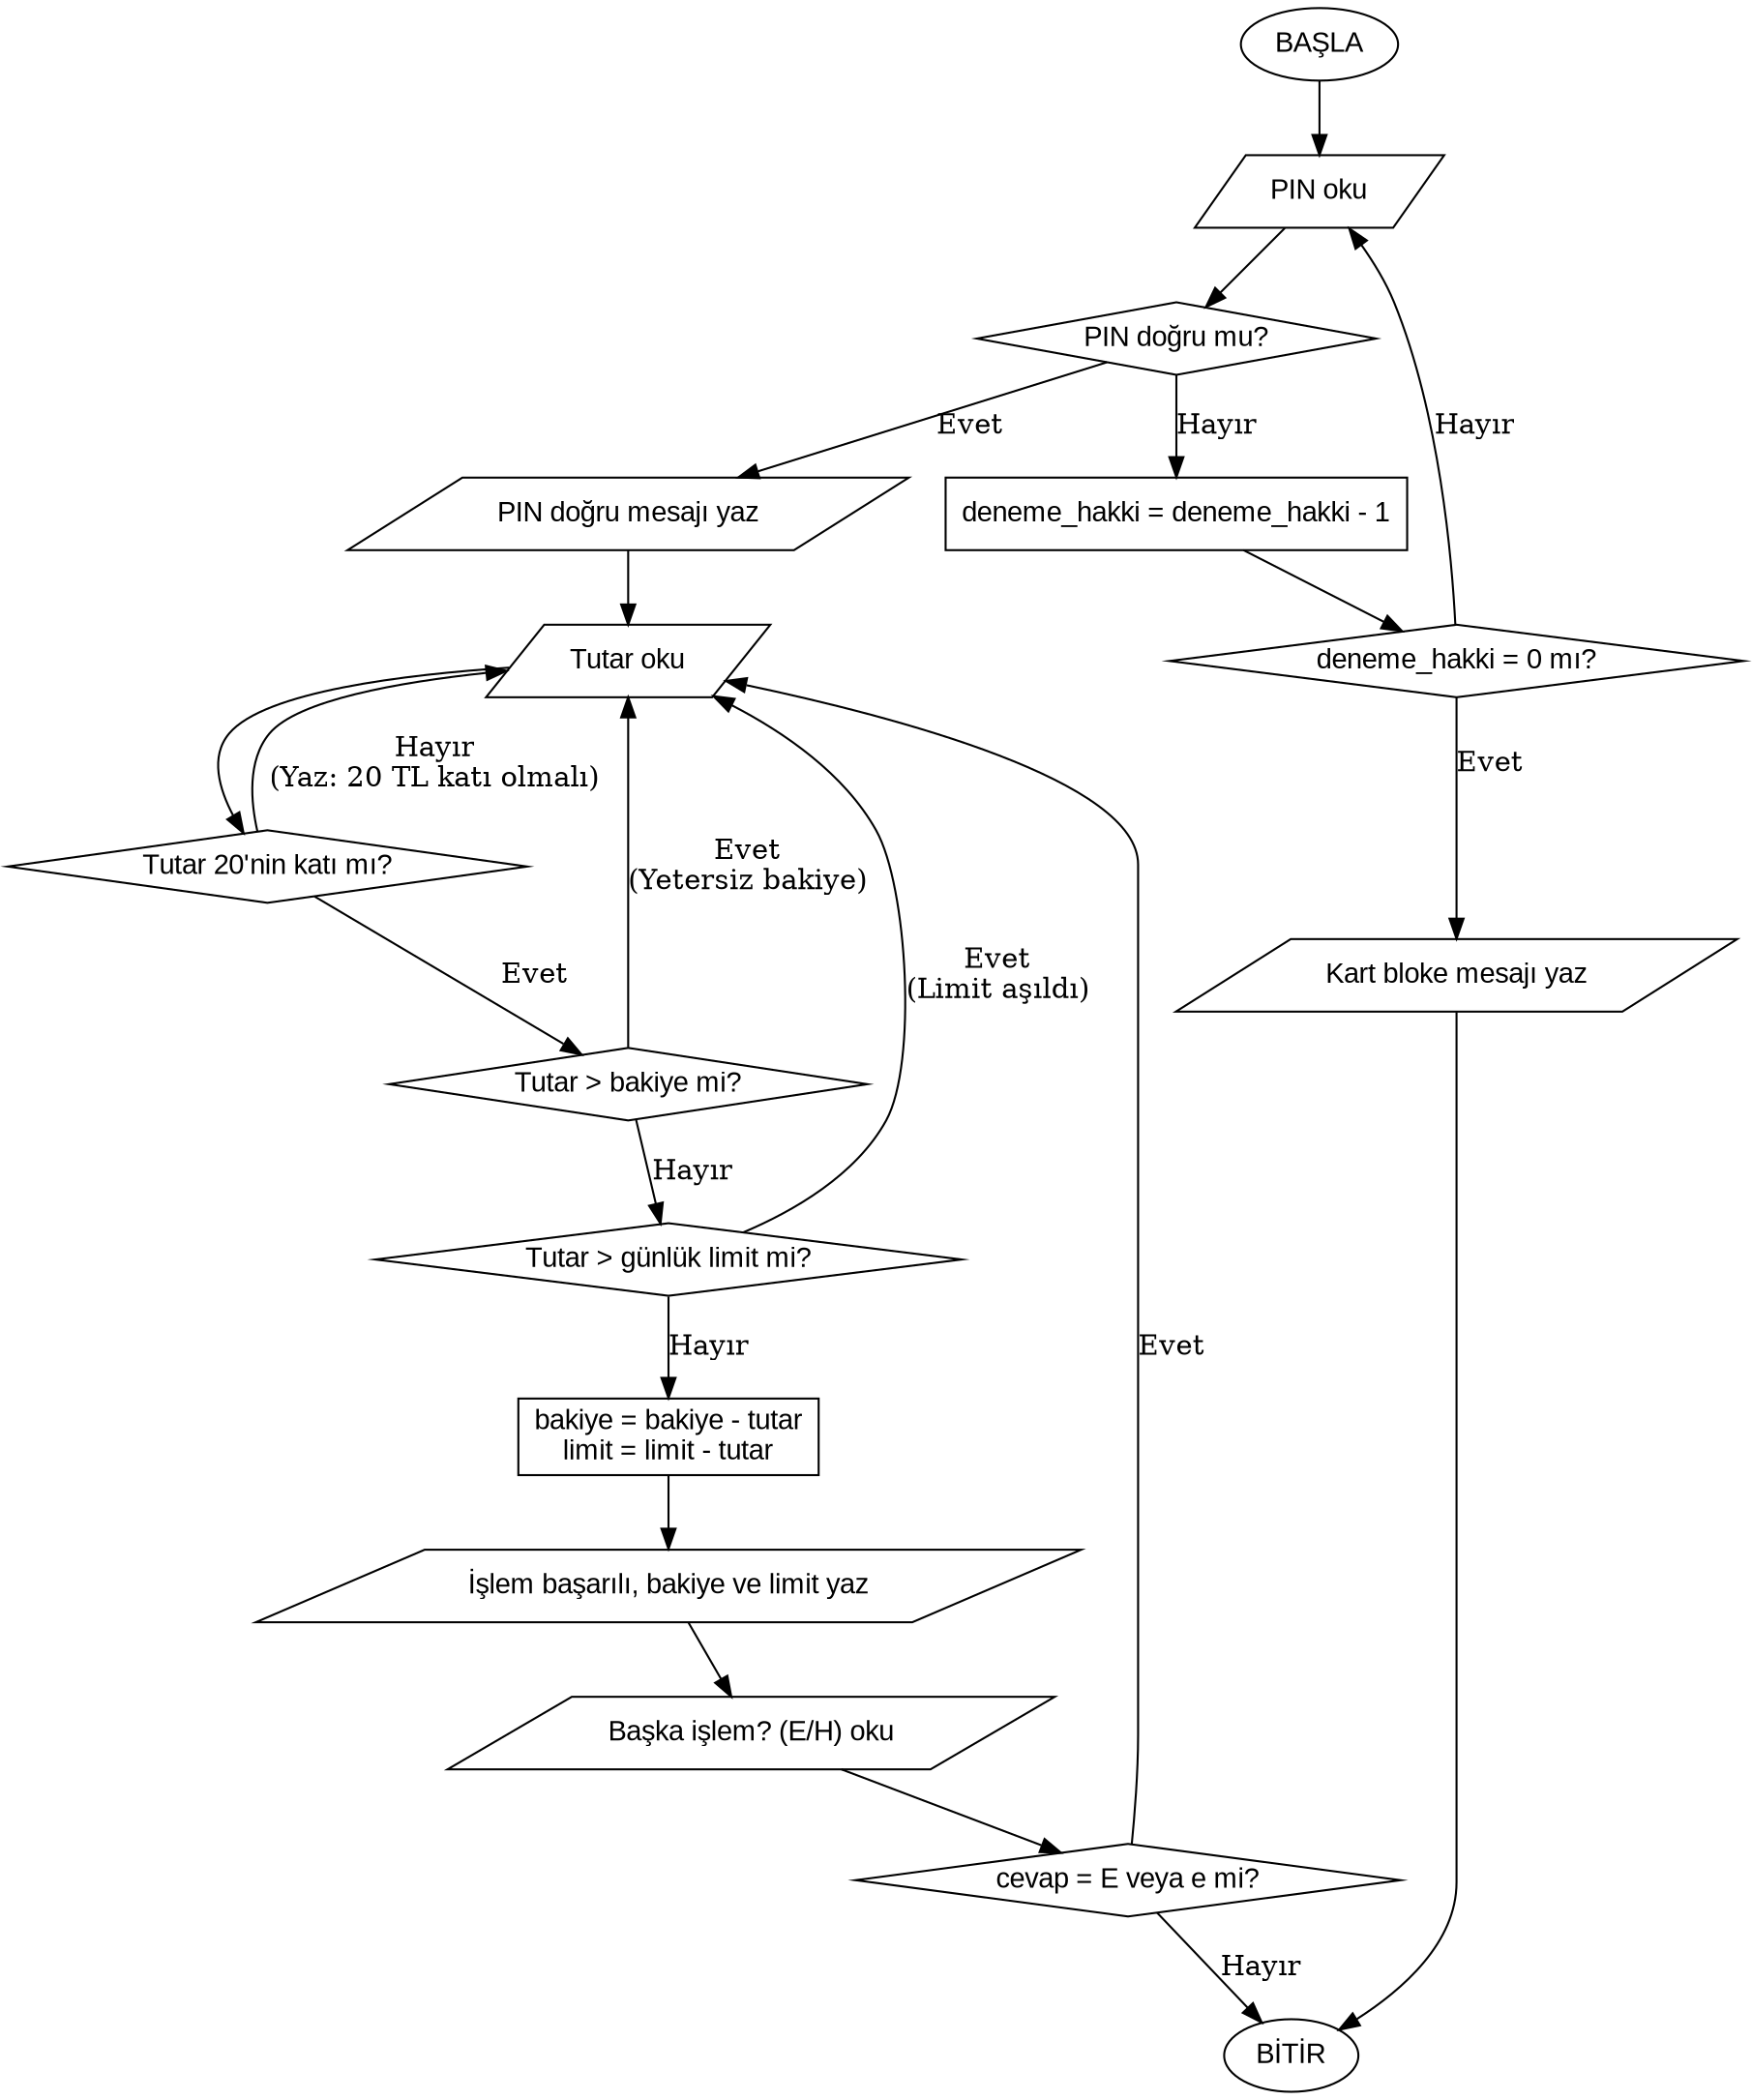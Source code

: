 digraph ATM_Para_Cekme {
    rankdir=TB;
    node [fontname="Arial"];

    // Düğüm şekilleri
    start [shape=oval, label="BAŞLA"];
    pin_giris [shape=parallelogram, label="PIN oku"];
    pin_kontrol [shape=diamond, label="PIN doğru mu?"];
    pin_hatalı [shape=box, label="deneme_hakki = deneme_hakki - 1"];
    pin_hak_kontrol [shape=diamond, label="deneme_hakki = 0 mı?"];
    kart_bloke [shape=parallelogram, label="Kart bloke mesajı yaz"];
    islem_basla [shape=parallelogram, label="PIN doğru mesajı yaz"];
    tutar_giris [shape=parallelogram, label="Tutar oku"];
    tutar_20kontrol [shape=diamond, label="Tutar 20'nin katı mı?"];
    bakiye_kontrol [shape=diamond, label="Tutar > bakiye mi?"];
    limit_kontrol [shape=diamond, label="Tutar > günlük limit mi?"];
    islem_yap [shape=box, label="bakiye = bakiye - tutar\nlimit = limit - tutar"];
    basarili_mesaj [shape=parallelogram, label="İşlem başarılı, bakiye ve limit yaz"];
    devam_sor [shape=parallelogram, label="Başka işlem? (E/H) oku"];
    devam_kontrol [shape=diamond, label="cevap = E veya e mi?"];
    bitir [shape=oval, label="BİTİR"];

    // Akış bağlantıları
    start -> pin_giris;
    pin_giris -> pin_kontrol;

    pin_kontrol -> islem_basla [label="Evet"];
    pin_kontrol -> pin_hatalı [label="Hayır"];

    pin_hatalı -> pin_hak_kontrol;
    pin_hak_kontrol -> kart_bloke [label="Evet"];
    pin_hak_kontrol -> pin_giris [label="Hayır"];
    kart_bloke -> bitir;

    islem_basla -> tutar_giris;
    tutar_giris -> tutar_20kontrol;

    tutar_20kontrol -> bakiye_kontrol [label="Evet"];
    tutar_20kontrol -> tutar_giris [label="Hayır\n(Yaz: 20 TL katı olmalı)"];

    bakiye_kontrol -> limit_kontrol [label="Hayır"];
    bakiye_kontrol -> tutar_giris [label="Evet\n(Yetersiz bakiye)"];

    limit_kontrol -> islem_yap [label="Hayır"];
    limit_kontrol -> tutar_giris [label="Evet\n(Limit aşıldı)"];

    islem_yap -> basarili_mesaj;
    basarili_mesaj -> devam_sor;
    devam_sor -> devam_kontrol;

    devam_kontrol -> tutar_giris [label="Evet"];
    devam_kontrol -> bitir [label="Hayır"];
}
